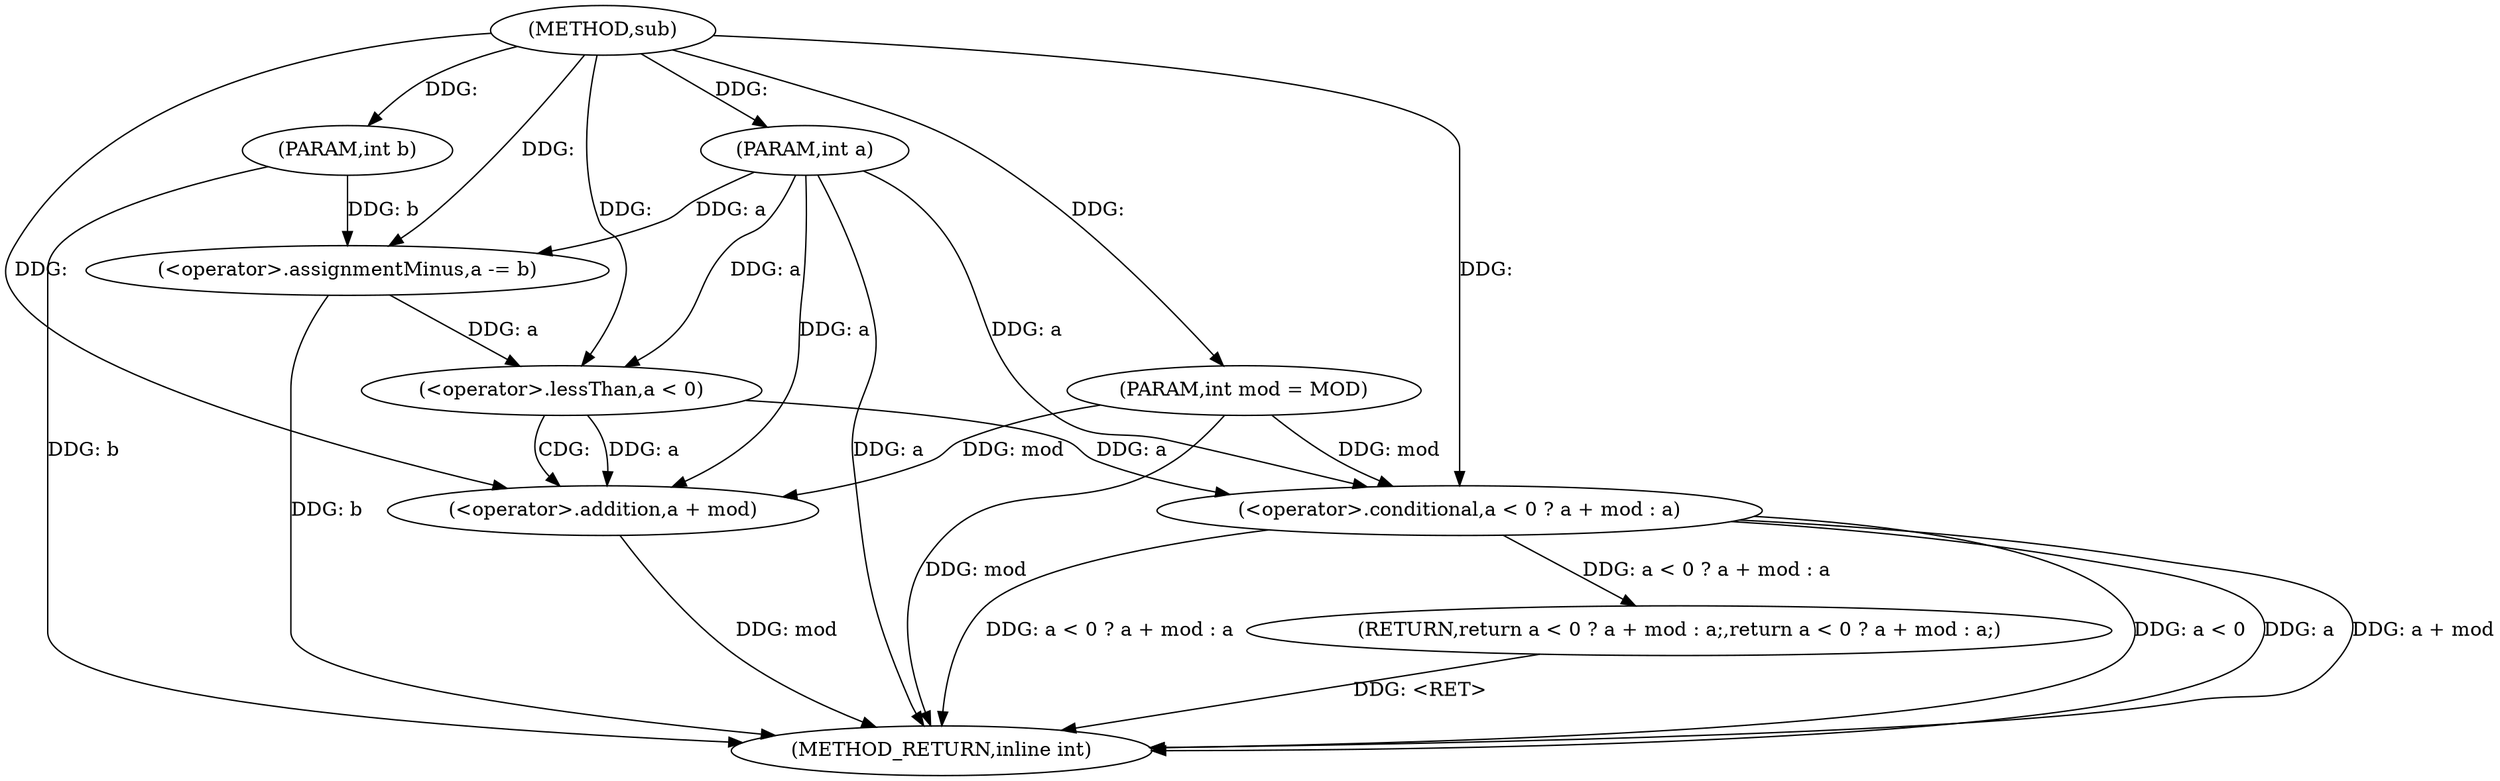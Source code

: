 digraph "sub" {  
"1000156" [label = "(METHOD,sub)" ]
"1000173" [label = "(METHOD_RETURN,inline int)" ]
"1000157" [label = "(PARAM,int a)" ]
"1000158" [label = "(PARAM,int b)" ]
"1000159" [label = "(PARAM,int mod = MOD)" ]
"1000161" [label = "(<operator>.assignmentMinus,a -= b)" ]
"1000164" [label = "(RETURN,return a < 0 ? a + mod : a;,return a < 0 ? a + mod : a;)" ]
"1000165" [label = "(<operator>.conditional,a < 0 ? a + mod : a)" ]
"1000166" [label = "(<operator>.lessThan,a < 0)" ]
"1000169" [label = "(<operator>.addition,a + mod)" ]
  "1000157" -> "1000173"  [ label = "DDG: a"] 
  "1000158" -> "1000173"  [ label = "DDG: b"] 
  "1000159" -> "1000173"  [ label = "DDG: mod"] 
  "1000161" -> "1000173"  [ label = "DDG: b"] 
  "1000165" -> "1000173"  [ label = "DDG: a < 0"] 
  "1000165" -> "1000173"  [ label = "DDG: a"] 
  "1000169" -> "1000173"  [ label = "DDG: mod"] 
  "1000165" -> "1000173"  [ label = "DDG: a + mod"] 
  "1000165" -> "1000173"  [ label = "DDG: a < 0 ? a + mod : a"] 
  "1000164" -> "1000173"  [ label = "DDG: <RET>"] 
  "1000156" -> "1000157"  [ label = "DDG: "] 
  "1000156" -> "1000158"  [ label = "DDG: "] 
  "1000156" -> "1000159"  [ label = "DDG: "] 
  "1000158" -> "1000161"  [ label = "DDG: b"] 
  "1000156" -> "1000161"  [ label = "DDG: "] 
  "1000165" -> "1000164"  [ label = "DDG: a < 0 ? a + mod : a"] 
  "1000157" -> "1000161"  [ label = "DDG: a"] 
  "1000166" -> "1000165"  [ label = "DDG: a"] 
  "1000157" -> "1000165"  [ label = "DDG: a"] 
  "1000156" -> "1000165"  [ label = "DDG: "] 
  "1000159" -> "1000165"  [ label = "DDG: mod"] 
  "1000161" -> "1000166"  [ label = "DDG: a"] 
  "1000157" -> "1000166"  [ label = "DDG: a"] 
  "1000156" -> "1000166"  [ label = "DDG: "] 
  "1000166" -> "1000169"  [ label = "DDG: a"] 
  "1000157" -> "1000169"  [ label = "DDG: a"] 
  "1000156" -> "1000169"  [ label = "DDG: "] 
  "1000159" -> "1000169"  [ label = "DDG: mod"] 
  "1000166" -> "1000169"  [ label = "CDG: "] 
}
